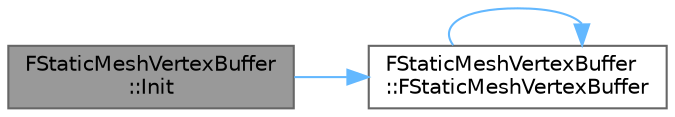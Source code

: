digraph "FStaticMeshVertexBuffer::Init"
{
 // INTERACTIVE_SVG=YES
 // LATEX_PDF_SIZE
  bgcolor="transparent";
  edge [fontname=Helvetica,fontsize=10,labelfontname=Helvetica,labelfontsize=10];
  node [fontname=Helvetica,fontsize=10,shape=box,height=0.2,width=0.4];
  rankdir="LR";
  Node1 [id="Node000001",label="FStaticMeshVertexBuffer\l::Init",height=0.2,width=0.4,color="gray40", fillcolor="grey60", style="filled", fontcolor="black",tooltip="Initializes this vertex buffer with the contents of the given vertex buffer."];
  Node1 -> Node2 [id="edge1_Node000001_Node000002",color="steelblue1",style="solid",tooltip=" "];
  Node2 [id="Node000002",label="FStaticMeshVertexBuffer\l::FStaticMeshVertexBuffer",height=0.2,width=0.4,color="grey40", fillcolor="white", style="filled",URL="$d7/d68/classFStaticMeshVertexBuffer.html#a23bc84bb3d5b90432a73810623aa4fe5",tooltip=" "];
  Node2 -> Node2 [id="edge2_Node000002_Node000002",color="steelblue1",style="solid",tooltip=" "];
}
